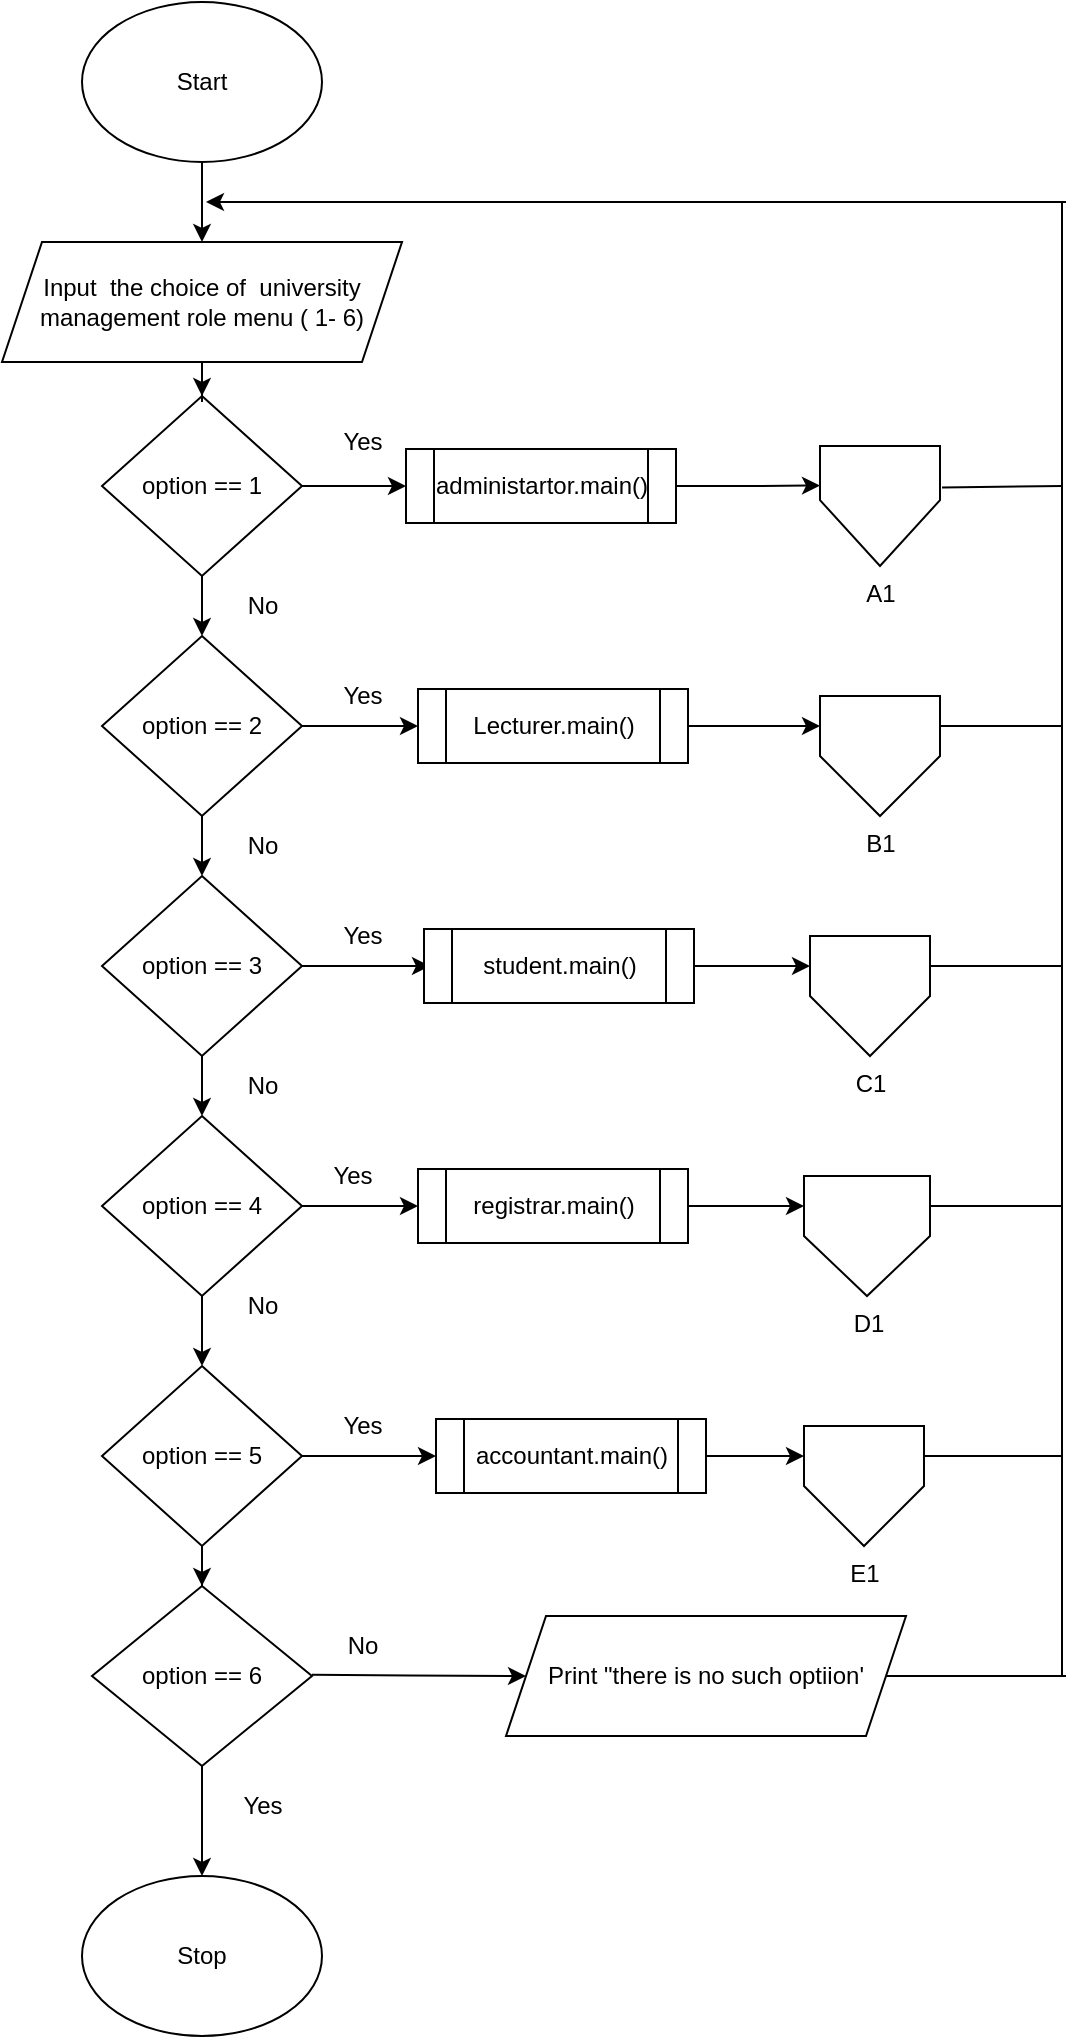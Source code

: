 <mxfile version="25.0.2">
  <diagram id="hPJmeEbqM_uJhu1WUBgI" name="Page-2">
    <mxGraphModel dx="605" dy="3094" grid="0" gridSize="10" guides="1" tooltips="1" connect="1" arrows="1" fold="1" page="1" pageScale="1" pageWidth="827" pageHeight="1169" math="0" shadow="0">
      <root>
        <mxCell id="0" />
        <mxCell id="1" parent="0" />
        <mxCell id="ZoxIKXAUOeXcQ5-5phDQ-10" value="" style="edgeStyle=orthogonalEdgeStyle;rounded=0;orthogonalLoop=1;jettySize=auto;html=1;" parent="1" source="ZoxIKXAUOeXcQ5-5phDQ-11" target="ZoxIKXAUOeXcQ5-5phDQ-14" edge="1">
          <mxGeometry relative="1" as="geometry" />
        </mxCell>
        <mxCell id="ZoxIKXAUOeXcQ5-5phDQ-11" value="Start" style="ellipse;whiteSpace=wrap;html=1;" parent="1" vertex="1">
          <mxGeometry x="188" y="-2262" width="120" height="80" as="geometry" />
        </mxCell>
        <mxCell id="ZoxIKXAUOeXcQ5-5phDQ-21" value="" style="edgeStyle=orthogonalEdgeStyle;rounded=0;orthogonalLoop=1;jettySize=auto;html=1;" parent="1" source="ZoxIKXAUOeXcQ5-5phDQ-12" target="ZoxIKXAUOeXcQ5-5phDQ-15" edge="1">
          <mxGeometry relative="1" as="geometry" />
        </mxCell>
        <mxCell id="x9kzj9fMZQaz0tGiDgYw-3" value="" style="edgeStyle=orthogonalEdgeStyle;rounded=0;orthogonalLoop=1;jettySize=auto;html=1;" parent="1" source="ZoxIKXAUOeXcQ5-5phDQ-12" target="x9kzj9fMZQaz0tGiDgYw-1" edge="1">
          <mxGeometry relative="1" as="geometry" />
        </mxCell>
        <mxCell id="ZoxIKXAUOeXcQ5-5phDQ-12" value="option == 1" style="rhombus;whiteSpace=wrap;html=1;" parent="1" vertex="1">
          <mxGeometry x="198" y="-2065" width="100" height="90" as="geometry" />
        </mxCell>
        <mxCell id="ZoxIKXAUOeXcQ5-5phDQ-13" value="" style="edgeStyle=orthogonalEdgeStyle;rounded=0;orthogonalLoop=1;jettySize=auto;html=1;" parent="1" source="ZoxIKXAUOeXcQ5-5phDQ-14" target="ZoxIKXAUOeXcQ5-5phDQ-12" edge="1">
          <mxGeometry relative="1" as="geometry" />
        </mxCell>
        <mxCell id="ZoxIKXAUOeXcQ5-5phDQ-14" value="Input&amp;nbsp; the choice of&amp;nbsp; university management role menu ( 1- 6)" style="shape=parallelogram;perimeter=parallelogramPerimeter;whiteSpace=wrap;html=1;fixedSize=1;" parent="1" vertex="1">
          <mxGeometry x="148" y="-2142" width="200" height="60" as="geometry" />
        </mxCell>
        <mxCell id="ZoxIKXAUOeXcQ5-5phDQ-22" value="" style="edgeStyle=orthogonalEdgeStyle;rounded=0;orthogonalLoop=1;jettySize=auto;html=1;" parent="1" source="ZoxIKXAUOeXcQ5-5phDQ-15" target="ZoxIKXAUOeXcQ5-5phDQ-16" edge="1">
          <mxGeometry relative="1" as="geometry" />
        </mxCell>
        <mxCell id="ZoxIKXAUOeXcQ5-5phDQ-42" value="" style="edgeStyle=orthogonalEdgeStyle;rounded=0;orthogonalLoop=1;jettySize=auto;html=1;" parent="1" source="ZoxIKXAUOeXcQ5-5phDQ-15" edge="1">
          <mxGeometry relative="1" as="geometry">
            <mxPoint x="356" y="-1900" as="targetPoint" />
          </mxGeometry>
        </mxCell>
        <mxCell id="ZoxIKXAUOeXcQ5-5phDQ-15" value="option == 2" style="rhombus;whiteSpace=wrap;html=1;" parent="1" vertex="1">
          <mxGeometry x="198" y="-1945" width="100" height="90" as="geometry" />
        </mxCell>
        <mxCell id="ZoxIKXAUOeXcQ5-5phDQ-23" value="" style="edgeStyle=orthogonalEdgeStyle;rounded=0;orthogonalLoop=1;jettySize=auto;html=1;" parent="1" source="ZoxIKXAUOeXcQ5-5phDQ-16" target="ZoxIKXAUOeXcQ5-5phDQ-17" edge="1">
          <mxGeometry relative="1" as="geometry" />
        </mxCell>
        <mxCell id="ZoxIKXAUOeXcQ5-5phDQ-44" value="" style="edgeStyle=orthogonalEdgeStyle;rounded=0;orthogonalLoop=1;jettySize=auto;html=1;" parent="1" source="ZoxIKXAUOeXcQ5-5phDQ-16" edge="1">
          <mxGeometry relative="1" as="geometry">
            <mxPoint x="362" y="-1780" as="targetPoint" />
          </mxGeometry>
        </mxCell>
        <mxCell id="ZoxIKXAUOeXcQ5-5phDQ-16" value="&lt;div&gt;option == 3&lt;/div&gt;" style="rhombus;whiteSpace=wrap;html=1;" parent="1" vertex="1">
          <mxGeometry x="198" y="-1825" width="100" height="90" as="geometry" />
        </mxCell>
        <mxCell id="ZoxIKXAUOeXcQ5-5phDQ-25" value="" style="edgeStyle=orthogonalEdgeStyle;rounded=0;orthogonalLoop=1;jettySize=auto;html=1;" parent="1" source="ZoxIKXAUOeXcQ5-5phDQ-17" target="ZoxIKXAUOeXcQ5-5phDQ-18" edge="1">
          <mxGeometry relative="1" as="geometry" />
        </mxCell>
        <mxCell id="ZoxIKXAUOeXcQ5-5phDQ-46" value="" style="edgeStyle=orthogonalEdgeStyle;rounded=0;orthogonalLoop=1;jettySize=auto;html=1;entryX=0;entryY=0.5;entryDx=0;entryDy=0;" parent="1" source="ZoxIKXAUOeXcQ5-5phDQ-17" target="x9kzj9fMZQaz0tGiDgYw-14" edge="1">
          <mxGeometry relative="1" as="geometry">
            <mxPoint x="357" y="-1660" as="targetPoint" />
          </mxGeometry>
        </mxCell>
        <mxCell id="ZoxIKXAUOeXcQ5-5phDQ-17" value="&lt;div&gt;option == 4&lt;/div&gt;" style="rhombus;whiteSpace=wrap;html=1;" parent="1" vertex="1">
          <mxGeometry x="198" y="-1705" width="100" height="90" as="geometry" />
        </mxCell>
        <mxCell id="ZoxIKXAUOeXcQ5-5phDQ-26" value="" style="edgeStyle=orthogonalEdgeStyle;rounded=0;orthogonalLoop=1;jettySize=auto;html=1;" parent="1" source="ZoxIKXAUOeXcQ5-5phDQ-18" target="ZoxIKXAUOeXcQ5-5phDQ-19" edge="1">
          <mxGeometry relative="1" as="geometry" />
        </mxCell>
        <mxCell id="ZoxIKXAUOeXcQ5-5phDQ-48" value="" style="edgeStyle=orthogonalEdgeStyle;rounded=0;orthogonalLoop=1;jettySize=auto;html=1;entryX=0;entryY=0.5;entryDx=0;entryDy=0;" parent="1" source="ZoxIKXAUOeXcQ5-5phDQ-18" target="x9kzj9fMZQaz0tGiDgYw-16" edge="1">
          <mxGeometry relative="1" as="geometry">
            <mxPoint x="378" y="-1540" as="targetPoint" />
          </mxGeometry>
        </mxCell>
        <mxCell id="ZoxIKXAUOeXcQ5-5phDQ-18" value="&lt;div&gt;option == 5&lt;/div&gt;" style="rhombus;whiteSpace=wrap;html=1;" parent="1" vertex="1">
          <mxGeometry x="198" y="-1580" width="100" height="90" as="geometry" />
        </mxCell>
        <mxCell id="ZoxIKXAUOeXcQ5-5phDQ-28" value="" style="edgeStyle=orthogonalEdgeStyle;rounded=0;orthogonalLoop=1;jettySize=auto;html=1;" parent="1" source="ZoxIKXAUOeXcQ5-5phDQ-19" target="ZoxIKXAUOeXcQ5-5phDQ-27" edge="1">
          <mxGeometry relative="1" as="geometry" />
        </mxCell>
        <mxCell id="ZoxIKXAUOeXcQ5-5phDQ-19" value="option == 6" style="rhombus;whiteSpace=wrap;html=1;" parent="1" vertex="1">
          <mxGeometry x="193" y="-1470" width="110" height="90" as="geometry" />
        </mxCell>
        <mxCell id="ZoxIKXAUOeXcQ5-5phDQ-27" value="Stop" style="ellipse;whiteSpace=wrap;html=1;" parent="1" vertex="1">
          <mxGeometry x="188" y="-1325" width="120" height="80" as="geometry" />
        </mxCell>
        <mxCell id="ZoxIKXAUOeXcQ5-5phDQ-50" value="Yes" style="text;html=1;align=center;verticalAlign=middle;resizable=0;points=[];autosize=1;strokeColor=none;fillColor=none;" parent="1" vertex="1">
          <mxGeometry x="308" y="-2057" width="40" height="30" as="geometry" />
        </mxCell>
        <mxCell id="ZoxIKXAUOeXcQ5-5phDQ-51" value="No" style="text;html=1;align=center;verticalAlign=middle;resizable=0;points=[];autosize=1;strokeColor=none;fillColor=none;" parent="1" vertex="1">
          <mxGeometry x="258" y="-1975" width="40" height="30" as="geometry" />
        </mxCell>
        <mxCell id="ZoxIKXAUOeXcQ5-5phDQ-52" value="Yes" style="text;html=1;align=center;verticalAlign=middle;resizable=0;points=[];autosize=1;strokeColor=none;fillColor=none;" parent="1" vertex="1">
          <mxGeometry x="308" y="-1930" width="40" height="30" as="geometry" />
        </mxCell>
        <mxCell id="ZoxIKXAUOeXcQ5-5phDQ-53" value="Yes" style="text;html=1;align=center;verticalAlign=middle;resizable=0;points=[];autosize=1;strokeColor=none;fillColor=none;" parent="1" vertex="1">
          <mxGeometry x="308" y="-1810" width="40" height="30" as="geometry" />
        </mxCell>
        <mxCell id="ZoxIKXAUOeXcQ5-5phDQ-54" value="Yes" style="text;html=1;align=center;verticalAlign=middle;resizable=0;points=[];autosize=1;strokeColor=none;fillColor=none;" parent="1" vertex="1">
          <mxGeometry x="303" y="-1690" width="40" height="30" as="geometry" />
        </mxCell>
        <mxCell id="ZoxIKXAUOeXcQ5-5phDQ-55" value="Yes" style="text;html=1;align=center;verticalAlign=middle;resizable=0;points=[];autosize=1;strokeColor=none;fillColor=none;" parent="1" vertex="1">
          <mxGeometry x="308" y="-1565" width="40" height="30" as="geometry" />
        </mxCell>
        <mxCell id="ZoxIKXAUOeXcQ5-5phDQ-56" value="No" style="text;html=1;align=center;verticalAlign=middle;resizable=0;points=[];autosize=1;strokeColor=none;fillColor=none;" parent="1" vertex="1">
          <mxGeometry x="258" y="-1855" width="40" height="30" as="geometry" />
        </mxCell>
        <mxCell id="ZoxIKXAUOeXcQ5-5phDQ-57" value="No" style="text;html=1;align=center;verticalAlign=middle;resizable=0;points=[];autosize=1;strokeColor=none;fillColor=none;" parent="1" vertex="1">
          <mxGeometry x="258" y="-1735" width="40" height="30" as="geometry" />
        </mxCell>
        <mxCell id="ZoxIKXAUOeXcQ5-5phDQ-58" value="No" style="text;html=1;align=center;verticalAlign=middle;resizable=0;points=[];autosize=1;strokeColor=none;fillColor=none;" parent="1" vertex="1">
          <mxGeometry x="258" y="-1625" width="40" height="30" as="geometry" />
        </mxCell>
        <mxCell id="uOiCjjrxeWrXdkk0zyQc-3" value="" style="endArrow=classic;html=1;rounded=0;entryX=1;entryY=0.5;entryDx=0;entryDy=0;" parent="1" edge="1">
          <mxGeometry width="50" height="50" relative="1" as="geometry">
            <mxPoint x="680" y="-2162" as="sourcePoint" />
            <mxPoint x="250" y="-2162" as="targetPoint" />
          </mxGeometry>
        </mxCell>
        <mxCell id="uOiCjjrxeWrXdkk0zyQc-4" value="" style="endArrow=none;html=1;rounded=0;" parent="1" edge="1">
          <mxGeometry width="50" height="50" relative="1" as="geometry">
            <mxPoint x="678" y="-1425" as="sourcePoint" />
            <mxPoint x="678" y="-2162" as="targetPoint" />
          </mxGeometry>
        </mxCell>
        <mxCell id="uOiCjjrxeWrXdkk0zyQc-5" value="" style="endArrow=none;html=1;rounded=0;exitX=1;exitY=0.25;exitDx=0;exitDy=0;" parent="1" source="YzYhgDHI8R-GzP9qKLlG-10" edge="1">
          <mxGeometry width="50" height="50" relative="1" as="geometry">
            <mxPoint x="518.0" y="-1535" as="sourcePoint" />
            <mxPoint x="678" y="-1535" as="targetPoint" />
          </mxGeometry>
        </mxCell>
        <mxCell id="uOiCjjrxeWrXdkk0zyQc-6" value="" style="endArrow=none;html=1;rounded=0;exitX=1;exitY=0.25;exitDx=0;exitDy=0;" parent="1" source="YzYhgDHI8R-GzP9qKLlG-8" edge="1">
          <mxGeometry width="50" height="50" relative="1" as="geometry">
            <mxPoint x="518.0" y="-1660" as="sourcePoint" />
            <mxPoint x="678" y="-1660" as="targetPoint" />
          </mxGeometry>
        </mxCell>
        <mxCell id="uOiCjjrxeWrXdkk0zyQc-7" value="" style="endArrow=none;html=1;rounded=0;exitX=1;exitY=0.25;exitDx=0;exitDy=0;" parent="1" source="YzYhgDHI8R-GzP9qKLlG-6" edge="1">
          <mxGeometry width="50" height="50" relative="1" as="geometry">
            <mxPoint x="518.0" y="-1780" as="sourcePoint" />
            <mxPoint x="678" y="-1780" as="targetPoint" />
          </mxGeometry>
        </mxCell>
        <mxCell id="uOiCjjrxeWrXdkk0zyQc-8" value="" style="endArrow=none;html=1;rounded=0;exitX=1;exitY=0.25;exitDx=0;exitDy=0;" parent="1" source="YzYhgDHI8R-GzP9qKLlG-4" edge="1">
          <mxGeometry width="50" height="50" relative="1" as="geometry">
            <mxPoint x="518.0" y="-1900" as="sourcePoint" />
            <mxPoint x="678" y="-1900" as="targetPoint" />
            <Array as="points" />
          </mxGeometry>
        </mxCell>
        <mxCell id="uOiCjjrxeWrXdkk0zyQc-9" value="" style="endArrow=none;html=1;rounded=0;exitX=1.017;exitY=0.346;exitDx=0;exitDy=0;exitPerimeter=0;" parent="1" source="YzYhgDHI8R-GzP9qKLlG-2" edge="1">
          <mxGeometry width="50" height="50" relative="1" as="geometry">
            <mxPoint x="625" y="-2043" as="sourcePoint" />
            <mxPoint x="678" y="-2020" as="targetPoint" />
          </mxGeometry>
        </mxCell>
        <mxCell id="YzYhgDHI8R-GzP9qKLlG-2" value="A1" style="verticalLabelPosition=bottom;verticalAlign=top;html=1;shape=offPageConnector;rounded=0;size=0.549;" parent="1" vertex="1">
          <mxGeometry x="557" y="-2040" width="60" height="60" as="geometry" />
        </mxCell>
        <mxCell id="YzYhgDHI8R-GzP9qKLlG-4" value="B1" style="verticalLabelPosition=bottom;verticalAlign=top;html=1;shape=offPageConnector;rounded=0;size=0.5;" parent="1" vertex="1">
          <mxGeometry x="557" y="-1915" width="60" height="60" as="geometry" />
        </mxCell>
        <mxCell id="YzYhgDHI8R-GzP9qKLlG-6" value="C1" style="verticalLabelPosition=bottom;verticalAlign=top;html=1;shape=offPageConnector;rounded=0;size=0.5;" parent="1" vertex="1">
          <mxGeometry x="552" y="-1795" width="60" height="60" as="geometry" />
        </mxCell>
        <mxCell id="YzYhgDHI8R-GzP9qKLlG-8" value="D1" style="verticalLabelPosition=bottom;verticalAlign=top;html=1;shape=offPageConnector;rounded=0;size=0.5;" parent="1" vertex="1">
          <mxGeometry x="549" y="-1675" width="63" height="60" as="geometry" />
        </mxCell>
        <mxCell id="YzYhgDHI8R-GzP9qKLlG-10" value="E1" style="verticalLabelPosition=bottom;verticalAlign=top;html=1;shape=offPageConnector;rounded=0;size=0.5;" parent="1" vertex="1">
          <mxGeometry x="549" y="-1550" width="60" height="60" as="geometry" />
        </mxCell>
        <mxCell id="iPTA39rfsTSDC_bvKPxS-2" value="Yes" style="text;html=1;align=center;verticalAlign=middle;resizable=0;points=[];autosize=1;strokeColor=none;fillColor=none;" parent="1" vertex="1">
          <mxGeometry x="258" y="-1375" width="40" height="30" as="geometry" />
        </mxCell>
        <mxCell id="iPTA39rfsTSDC_bvKPxS-3" value="" style="edgeStyle=orthogonalEdgeStyle;rounded=0;orthogonalLoop=1;jettySize=auto;html=1;" parent="1" target="iPTA39rfsTSDC_bvKPxS-4" edge="1">
          <mxGeometry relative="1" as="geometry">
            <mxPoint x="430" y="-1425" as="targetPoint" />
            <mxPoint x="303" y="-1425.67" as="sourcePoint" />
          </mxGeometry>
        </mxCell>
        <mxCell id="iPTA39rfsTSDC_bvKPxS-4" value="Print &quot;there is no such optiion&#39;" style="shape=parallelogram;perimeter=parallelogramPerimeter;whiteSpace=wrap;html=1;fixedSize=1;" parent="1" vertex="1">
          <mxGeometry x="400" y="-1455" width="200" height="60" as="geometry" />
        </mxCell>
        <mxCell id="iPTA39rfsTSDC_bvKPxS-6" value="" style="endArrow=none;html=1;rounded=0;exitX=1;exitY=0.5;exitDx=0;exitDy=0;" parent="1" source="iPTA39rfsTSDC_bvKPxS-4" edge="1">
          <mxGeometry width="50" height="50" relative="1" as="geometry">
            <mxPoint x="430" y="-1375" as="sourcePoint" />
            <mxPoint x="680" y="-1425" as="targetPoint" />
          </mxGeometry>
        </mxCell>
        <mxCell id="iPTA39rfsTSDC_bvKPxS-7" value="No" style="text;html=1;align=center;verticalAlign=middle;resizable=0;points=[];autosize=1;strokeColor=none;fillColor=none;" parent="1" vertex="1">
          <mxGeometry x="308" y="-1455" width="40" height="30" as="geometry" />
        </mxCell>
        <mxCell id="x9kzj9fMZQaz0tGiDgYw-9" value="" style="edgeStyle=orthogonalEdgeStyle;rounded=0;orthogonalLoop=1;jettySize=auto;html=1;entryX=0;entryY=0.329;entryDx=0;entryDy=0;entryPerimeter=0;" parent="1" source="x9kzj9fMZQaz0tGiDgYw-1" target="YzYhgDHI8R-GzP9qKLlG-2" edge="1">
          <mxGeometry relative="1" as="geometry" />
        </mxCell>
        <mxCell id="x9kzj9fMZQaz0tGiDgYw-1" value="administartor.main()" style="shape=process;whiteSpace=wrap;html=1;backgroundOutline=1;" parent="1" vertex="1">
          <mxGeometry x="350" y="-2038.5" width="135" height="37" as="geometry" />
        </mxCell>
        <mxCell id="x9kzj9fMZQaz0tGiDgYw-11" value="" style="edgeStyle=orthogonalEdgeStyle;rounded=0;orthogonalLoop=1;jettySize=auto;html=1;entryX=0;entryY=0.25;entryDx=0;entryDy=0;" parent="1" source="x9kzj9fMZQaz0tGiDgYw-10" target="YzYhgDHI8R-GzP9qKLlG-4" edge="1">
          <mxGeometry relative="1" as="geometry" />
        </mxCell>
        <mxCell id="x9kzj9fMZQaz0tGiDgYw-10" value="Lecturer.main()" style="shape=process;whiteSpace=wrap;html=1;backgroundOutline=1;" parent="1" vertex="1">
          <mxGeometry x="356" y="-1918.5" width="135" height="37" as="geometry" />
        </mxCell>
        <mxCell id="x9kzj9fMZQaz0tGiDgYw-13" value="" style="edgeStyle=orthogonalEdgeStyle;rounded=0;orthogonalLoop=1;jettySize=auto;html=1;entryX=0;entryY=0.25;entryDx=0;entryDy=0;" parent="1" source="x9kzj9fMZQaz0tGiDgYw-12" target="YzYhgDHI8R-GzP9qKLlG-6" edge="1">
          <mxGeometry relative="1" as="geometry" />
        </mxCell>
        <mxCell id="x9kzj9fMZQaz0tGiDgYw-12" value="student.main()" style="shape=process;whiteSpace=wrap;html=1;backgroundOutline=1;" parent="1" vertex="1">
          <mxGeometry x="359" y="-1798.5" width="135" height="37" as="geometry" />
        </mxCell>
        <mxCell id="x9kzj9fMZQaz0tGiDgYw-15" value="" style="edgeStyle=orthogonalEdgeStyle;rounded=0;orthogonalLoop=1;jettySize=auto;html=1;entryX=0;entryY=0.25;entryDx=0;entryDy=0;" parent="1" source="x9kzj9fMZQaz0tGiDgYw-14" target="YzYhgDHI8R-GzP9qKLlG-8" edge="1">
          <mxGeometry relative="1" as="geometry" />
        </mxCell>
        <mxCell id="x9kzj9fMZQaz0tGiDgYw-14" value="registrar.main()" style="shape=process;whiteSpace=wrap;html=1;backgroundOutline=1;" parent="1" vertex="1">
          <mxGeometry x="356" y="-1678.5" width="135" height="37" as="geometry" />
        </mxCell>
        <mxCell id="x9kzj9fMZQaz0tGiDgYw-17" value="" style="edgeStyle=orthogonalEdgeStyle;rounded=0;orthogonalLoop=1;jettySize=auto;html=1;entryX=0;entryY=0.25;entryDx=0;entryDy=0;" parent="1" source="x9kzj9fMZQaz0tGiDgYw-16" target="YzYhgDHI8R-GzP9qKLlG-10" edge="1">
          <mxGeometry relative="1" as="geometry" />
        </mxCell>
        <mxCell id="x9kzj9fMZQaz0tGiDgYw-16" value="accountant.main()" style="shape=process;whiteSpace=wrap;html=1;backgroundOutline=1;" parent="1" vertex="1">
          <mxGeometry x="365" y="-1553.5" width="135" height="37" as="geometry" />
        </mxCell>
      </root>
    </mxGraphModel>
  </diagram>
</mxfile>
